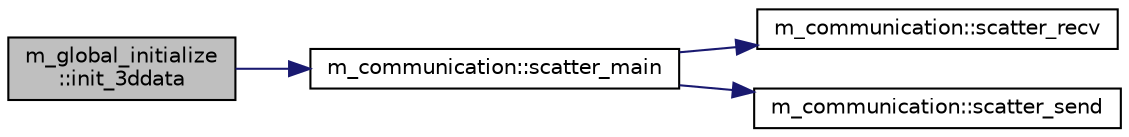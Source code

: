 digraph "m_global_initialize::init_3ddata"
{
 // LATEX_PDF_SIZE
  edge [fontname="Helvetica",fontsize="10",labelfontname="Helvetica",labelfontsize="10"];
  node [fontname="Helvetica",fontsize="10",shape=record];
  rankdir="LR";
  Node1 [label="m_global_initialize\l::init_3ddata",height=0.2,width=0.4,color="black", fillcolor="grey75", style="filled", fontcolor="black",tooltip="====================================================================="];
  Node1 -> Node2 [color="midnightblue",fontsize="10",style="solid",fontname="Helvetica"];
  Node2 [label="m_communication::scatter_main",height=0.2,width=0.4,color="black", fillcolor="white", style="filled",URL="$namespacem__communication.html#a87f7953f63cdefb4bce8b31b16f711d8",tooltip="================================================================================="];
  Node2 -> Node3 [color="midnightblue",fontsize="10",style="solid",fontname="Helvetica"];
  Node3 [label="m_communication::scatter_recv",height=0.2,width=0.4,color="black", fillcolor="white", style="filled",URL="$namespacem__communication.html#a1686ed9adcb958569e9c125c5d334ad4",tooltip="================================================================================="];
  Node2 -> Node4 [color="midnightblue",fontsize="10",style="solid",fontname="Helvetica"];
  Node4 [label="m_communication::scatter_send",height=0.2,width=0.4,color="black", fillcolor="white", style="filled",URL="$namespacem__communication.html#ac5322eb0f0de719f2dc8cbfac68501b7",tooltip="================================================================================="];
}
